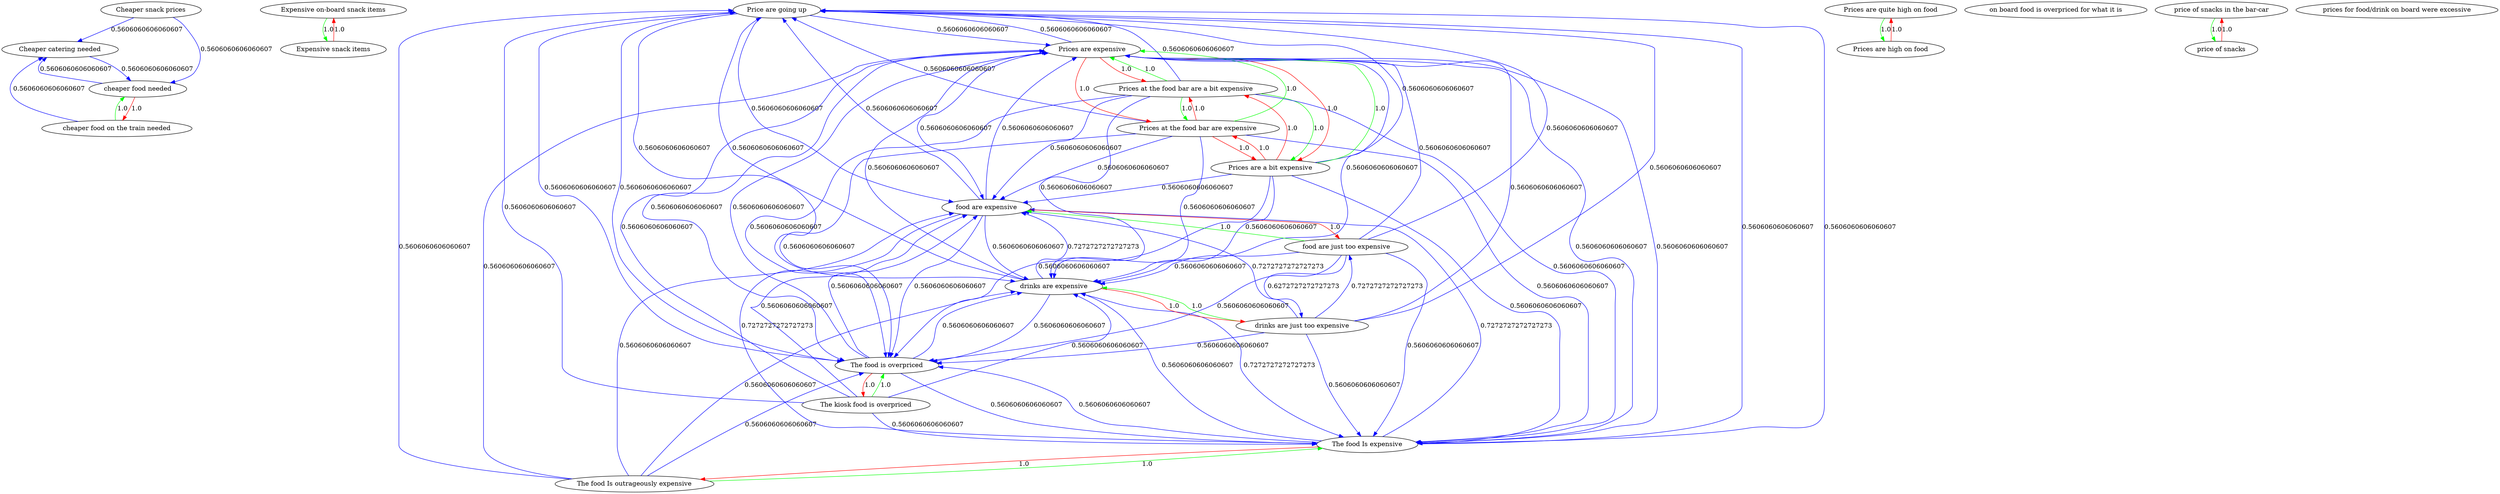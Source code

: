 digraph rawGraph {
"Cheaper catering needed";"Cheaper snack prices";"Expensive on-board snack items";"Expensive snack items";"Price are going up";"Prices are quite high on food";"Prices are high on food";"Prices at the food bar are a bit expensive";"Prices at the food bar are expensive";"Prices are expensive";"Prices are a bit expensive";"The food Is outrageously expensive";"The food Is expensive";"The kiosk food is overpriced";"The food is overpriced";"cheaper food on the train needed";"cheaper food needed";"drinks are just too expensive";"drinks are expensive";"food are just too expensive";"food are expensive";"on board food is overpriced for what it is";"price of snacks in the bar-car";"price of snacks";"prices for food/drink on board were excessive";"Expensive on-board snack items" -> "Expensive snack items" [label=1.0] [color=green]
"Expensive snack items" -> "Expensive on-board snack items" [label=1.0] [color=red]
"Prices are quite high on food" -> "Prices are high on food" [label=1.0] [color=green]
"Prices are high on food" -> "Prices are quite high on food" [label=1.0] [color=red]
"Prices at the food bar are a bit expensive" -> "Prices at the food bar are expensive" [label=1.0] [color=green]
"Prices at the food bar are expensive" -> "Prices are expensive" [label=1.0] [color=green]
"Prices at the food bar are a bit expensive" -> "Prices are a bit expensive" [label=1.0] [color=green]
"Prices are a bit expensive" -> "Prices are expensive" [label=1.0] [color=green]
"Prices at the food bar are a bit expensive" -> "Prices are expensive" [label=1.0] [color=green]
"Prices at the food bar are expensive" -> "Prices at the food bar are a bit expensive" [label=1.0] [color=red]
"Prices at the food bar are expensive" -> "Prices are a bit expensive" [label=1.0] [color=red]
"Prices are expensive" -> "Prices at the food bar are a bit expensive" [label=1.0] [color=red]
"Prices are expensive" -> "Prices at the food bar are expensive" [label=1.0] [color=red]
"Prices are expensive" -> "Prices are a bit expensive" [label=1.0] [color=red]
"Prices are a bit expensive" -> "Prices at the food bar are a bit expensive" [label=1.0] [color=red]
"Prices are a bit expensive" -> "Prices at the food bar are expensive" [label=1.0] [color=red]
"Prices are expensive" -> "Price are going up" [label=0.5606060606060607] [color=blue]
"Price are going up" -> "Prices are expensive" [label=0.5606060606060607] [color=blue]
"The food Is outrageously expensive" -> "The food Is expensive" [label=1.0] [color=green]
"The food Is expensive" -> "The food Is outrageously expensive" [label=1.0] [color=red]
"Prices are expensive" -> "The food Is expensive" [label=0.5606060606060607] [color=blue]
"The food Is expensive" -> "Prices are expensive" [label=0.5606060606060607] [color=blue]
"The kiosk food is overpriced" -> "The food is overpriced" [label=1.0] [color=green]
"The food is overpriced" -> "The kiosk food is overpriced" [label=1.0] [color=red]
"The food is overpriced" -> "The food Is expensive" [label=0.5606060606060607] [color=blue]
"The food Is expensive" -> "The food is overpriced" [label=0.5606060606060607] [color=blue]
"cheaper food on the train needed" -> "cheaper food needed" [label=1.0] [color=green]
"cheaper food needed" -> "cheaper food on the train needed" [label=1.0] [color=red]
"cheaper food needed" -> "Cheaper catering needed" [label=0.5606060606060607] [color=blue]
"Cheaper catering needed" -> "cheaper food needed" [label=0.5606060606060607] [color=blue]
"Cheaper snack prices" -> "cheaper food needed" [label=0.5606060606060607] [color=blue]
"drinks are just too expensive" -> "drinks are expensive" [label=1.0] [color=green]
"drinks are expensive" -> "drinks are just too expensive" [label=1.0] [color=red]
"drinks are expensive" -> "The food is overpriced" [label=0.5606060606060607] [color=blue]
"The food Is expensive" -> "drinks are expensive" [label=0.5606060606060607] [color=blue]
"drinks are expensive" -> "The food Is expensive" [label=0.7272727272727273] [color=blue]
"Prices are expensive" -> "drinks are expensive" [label=0.5606060606060607] [color=blue]
"drinks are expensive" -> "Prices are expensive" [label=0.5606060606060607] [color=blue]
"food are just too expensive" -> "food are expensive" [label=1.0] [color=green]
"food are expensive" -> "food are just too expensive" [label=1.0] [color=red]
"food are expensive" -> "The food is overpriced" [label=0.5606060606060607] [color=blue]
"The food is overpriced" -> "food are expensive" [label=0.5606060606060607] [color=blue]
"food are expensive" -> "The food Is expensive" [label=0.7272727272727273] [color=blue]
"The food Is expensive" -> "food are expensive" [label=0.7272727272727273] [color=blue]
"Prices are expensive" -> "food are expensive" [label=0.5606060606060607] [color=blue]
"food are expensive" -> "Prices are expensive" [label=0.5606060606060607] [color=blue]
"food are expensive" -> "drinks are expensive" [label=0.5606060606060607] [color=blue]
"drinks are expensive" -> "food are expensive" [label=0.7272727272727273] [color=blue]
"drinks are just too expensive" -> "food are just too expensive" [label=0.7272727272727273] [color=blue]
"food are just too expensive" -> "drinks are just too expensive" [label=0.6272727272727273] [color=blue]
"price of snacks in the bar-car" -> "price of snacks" [label=1.0] [color=green]
"price of snacks" -> "price of snacks in the bar-car" [label=1.0] [color=red]
"Cheaper snack prices" -> "Cheaper catering needed" [label=0.5606060606060607] [color=blue]
"Price are going up" -> "The food Is expensive" [label=0.5606060606060607] [color=blue]
"Price are going up" -> "food are expensive" [label=0.5606060606060607] [color=blue]
"Price are going up" -> "drinks are expensive" [label=0.5606060606060607] [color=blue]
"Prices at the food bar are a bit expensive" -> "The food Is expensive" [label=0.5606060606060607] [color=blue]
"Prices at the food bar are a bit expensive" -> "food are expensive" [label=0.5606060606060607] [color=blue]
"Prices at the food bar are a bit expensive" -> "Price are going up" [label=0.5606060606060607] [color=blue]
"Prices at the food bar are a bit expensive" -> "drinks are expensive" [label=0.5606060606060607] [color=blue]
"Prices at the food bar are expensive" -> "The food Is expensive" [label=0.5606060606060607] [color=blue]
"Prices at the food bar are expensive" -> "food are expensive" [label=0.5606060606060607] [color=blue]
"Prices at the food bar are expensive" -> "Price are going up" [label=0.5606060606060607] [color=blue]
"Prices at the food bar are expensive" -> "drinks are expensive" [label=0.5606060606060607] [color=blue]
"Prices are expensive" -> "The food is overpriced" [label=0.5606060606060607] [color=blue]
"Prices are a bit expensive" -> "The food is overpriced" [label=0.5606060606060607] [color=blue]
"Prices are a bit expensive" -> "The food Is expensive" [label=0.5606060606060607] [color=blue]
"Prices are a bit expensive" -> "food are expensive" [label=0.5606060606060607] [color=blue]
"Prices are a bit expensive" -> "Price are going up" [label=0.5606060606060607] [color=blue]
"Prices are a bit expensive" -> "drinks are expensive" [label=0.5606060606060607] [color=blue]
"The food Is outrageously expensive" -> "The food is overpriced" [label=0.5606060606060607] [color=blue]
"The food Is outrageously expensive" -> "food are expensive" [label=0.5606060606060607] [color=blue]
"The food Is outrageously expensive" -> "Prices are expensive" [label=0.5606060606060607] [color=blue]
"The food Is outrageously expensive" -> "drinks are expensive" [label=0.5606060606060607] [color=blue]
"The food Is expensive" -> "Price are going up" [label=0.5606060606060607] [color=blue]
"The kiosk food is overpriced" -> "The food Is expensive" [label=0.5606060606060607] [color=blue]
"The kiosk food is overpriced" -> "food are expensive" [label=0.5606060606060607] [color=blue]
"The food is overpriced" -> "Prices are expensive" [label=0.5606060606060607] [color=blue]
"The food is overpriced" -> "Price are going up" [label=0.5606060606060607] [color=blue]
"The food is overpriced" -> "drinks are expensive" [label=0.5606060606060607] [color=blue]
"cheaper food on the train needed" -> "Cheaper catering needed" [label=0.5606060606060607] [color=blue]
"drinks are just too expensive" -> "The food is overpriced" [label=0.5606060606060607] [color=blue]
"drinks are just too expensive" -> "The food Is expensive" [label=0.5606060606060607] [color=blue]
"drinks are just too expensive" -> "food are expensive" [label=0.7272727272727273] [color=blue]
"drinks are just too expensive" -> "Prices are expensive" [label=0.5606060606060607] [color=blue]
"drinks are expensive" -> "Price are going up" [label=0.5606060606060607] [color=blue]
"food are just too expensive" -> "The food is overpriced" [label=0.5606060606060607] [color=blue]
"food are just too expensive" -> "The food Is expensive" [label=0.5606060606060607] [color=blue]
"food are just too expensive" -> "Prices are expensive" [label=0.5606060606060607] [color=blue]
"food are just too expensive" -> "drinks are expensive" [label=0.5606060606060607] [color=blue]
"food are expensive" -> "Price are going up" [label=0.5606060606060607] [color=blue]
"Price are going up" -> "The food is overpriced" [label=0.5606060606060607] [color=blue]
"Prices at the food bar are a bit expensive" -> "The food is overpriced" [label=0.5606060606060607] [color=blue]
"Prices at the food bar are expensive" -> "The food is overpriced" [label=0.5606060606060607] [color=blue]
"The food Is outrageously expensive" -> "Price are going up" [label=0.5606060606060607] [color=blue]
"The kiosk food is overpriced" -> "Prices are expensive" [label=0.5606060606060607] [color=blue]
"The kiosk food is overpriced" -> "Price are going up" [label=0.5606060606060607] [color=blue]
"The kiosk food is overpriced" -> "drinks are expensive" [label=0.5606060606060607] [color=blue]
"drinks are just too expensive" -> "Price are going up" [label=0.5606060606060607] [color=blue]
"food are just too expensive" -> "Price are going up" [label=0.5606060606060607] [color=blue]
}
